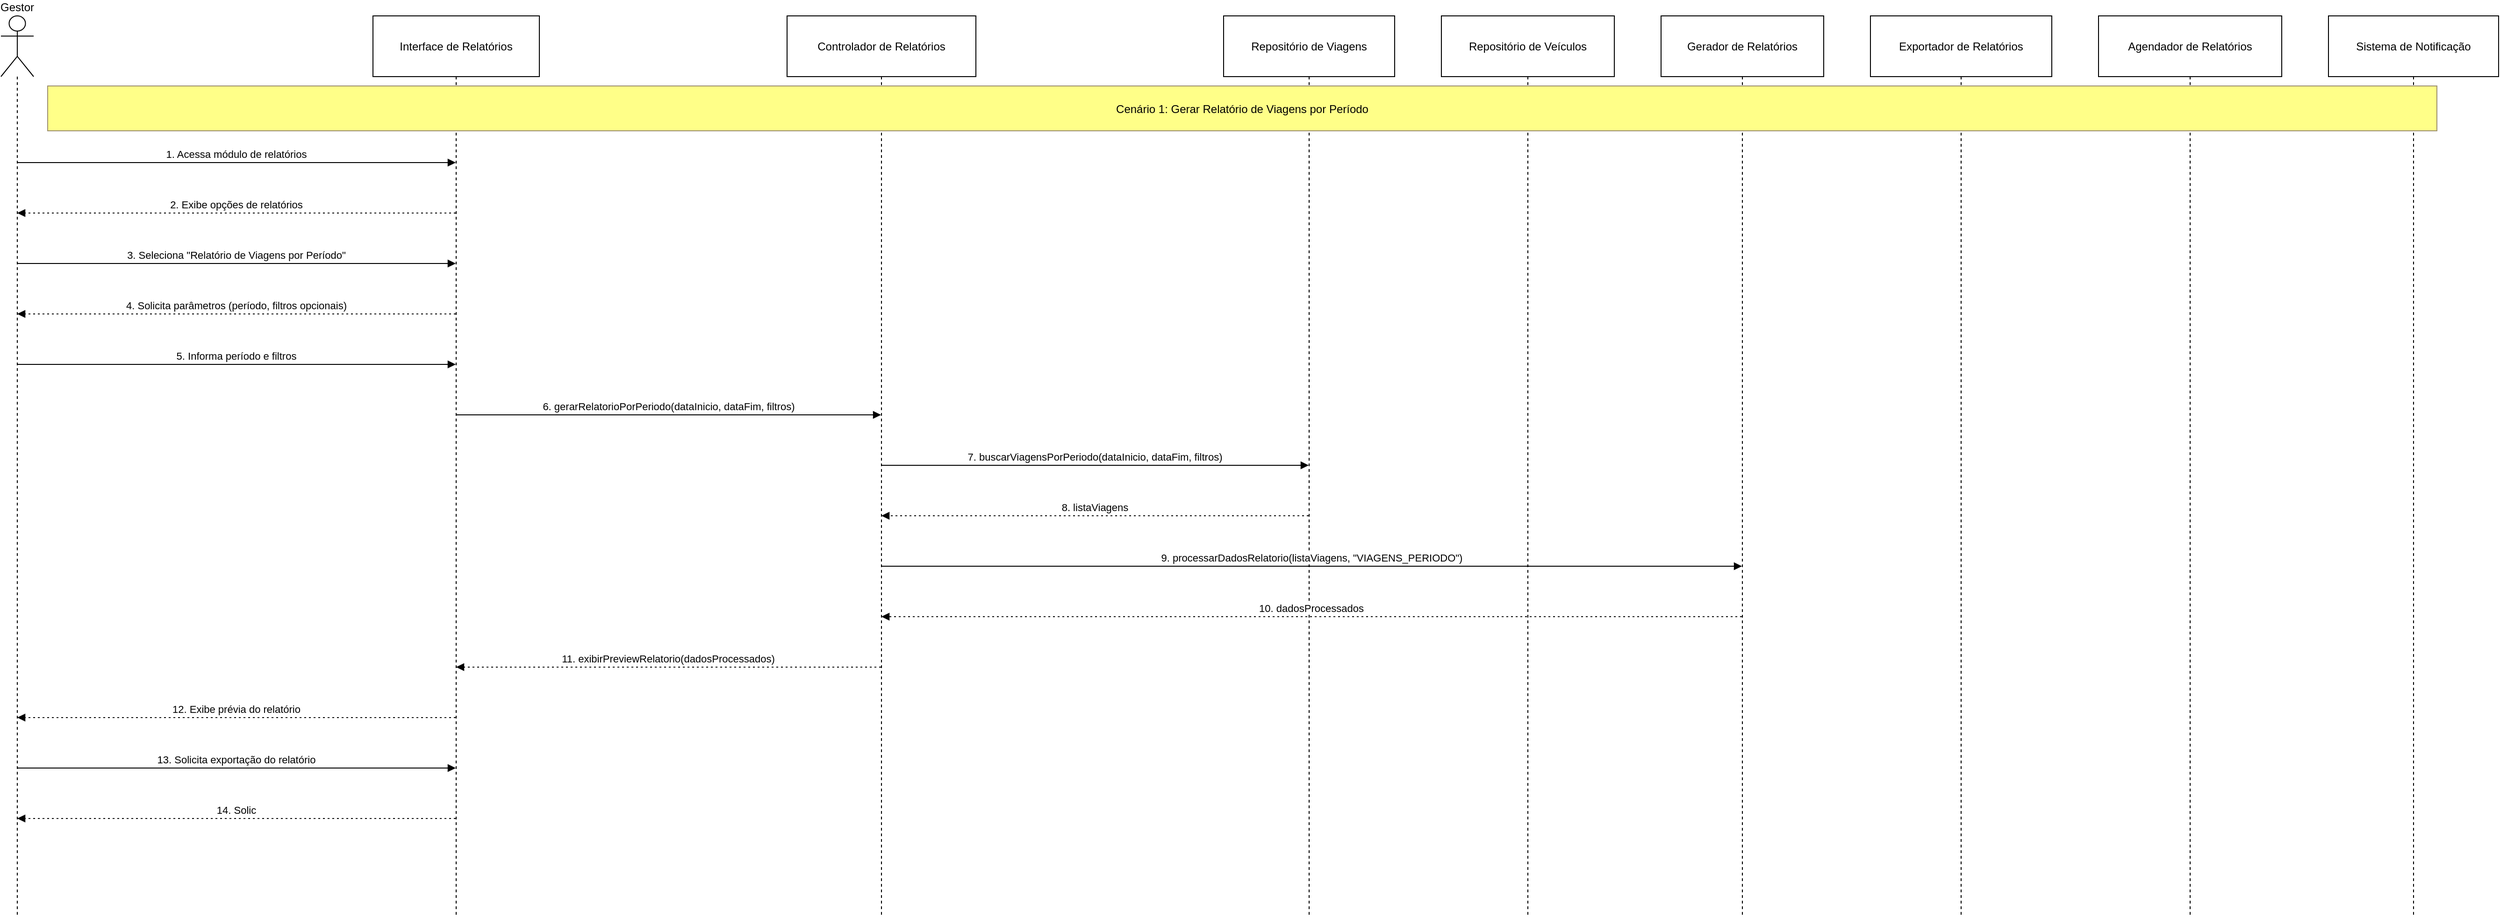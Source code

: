 <mxfile version="27.0.6">
  <diagram name="Página-1" id="vUDqokcMahpCM9yWsWyS">
    <mxGraphModel grid="1" page="1" gridSize="10" guides="1" tooltips="1" connect="1" arrows="1" fold="1" pageScale="1" pageWidth="827" pageHeight="1169" math="0" shadow="0">
      <root>
        <mxCell id="0" />
        <mxCell id="1" parent="0" />
        <mxCell id="77SrRc1TGKSff_I8X4Ur-1" value="Gestor" style="shape=umlLifeline;perimeter=lifelinePerimeter;whiteSpace=wrap;container=1;dropTarget=0;collapsible=0;recursiveResize=0;outlineConnect=0;portConstraint=eastwest;newEdgeStyle={&quot;edgeStyle&quot;:&quot;elbowEdgeStyle&quot;,&quot;elbow&quot;:&quot;vertical&quot;,&quot;curved&quot;:0,&quot;rounded&quot;:0};participant=umlActor;verticalAlign=bottom;labelPosition=center;verticalLabelPosition=top;align=center;size=65;" vertex="1" parent="1">
          <mxGeometry x="20" y="20" width="35" height="964" as="geometry" />
        </mxCell>
        <mxCell id="77SrRc1TGKSff_I8X4Ur-2" value="Interface de Relatórios" style="shape=umlLifeline;perimeter=lifelinePerimeter;whiteSpace=wrap;container=1;dropTarget=0;collapsible=0;recursiveResize=0;outlineConnect=0;portConstraint=eastwest;newEdgeStyle={&quot;edgeStyle&quot;:&quot;elbowEdgeStyle&quot;,&quot;elbow&quot;:&quot;vertical&quot;,&quot;curved&quot;:0,&quot;rounded&quot;:0};size=65;" vertex="1" parent="1">
          <mxGeometry x="418" y="20" width="178" height="964" as="geometry" />
        </mxCell>
        <mxCell id="77SrRc1TGKSff_I8X4Ur-3" value="Controlador de Relatórios" style="shape=umlLifeline;perimeter=lifelinePerimeter;whiteSpace=wrap;container=1;dropTarget=0;collapsible=0;recursiveResize=0;outlineConnect=0;portConstraint=eastwest;newEdgeStyle={&quot;edgeStyle&quot;:&quot;elbowEdgeStyle&quot;,&quot;elbow&quot;:&quot;vertical&quot;,&quot;curved&quot;:0,&quot;rounded&quot;:0};size=65;" vertex="1" parent="1">
          <mxGeometry x="861" y="20" width="202" height="964" as="geometry" />
        </mxCell>
        <mxCell id="77SrRc1TGKSff_I8X4Ur-4" value="Repositório de Viagens" style="shape=umlLifeline;perimeter=lifelinePerimeter;whiteSpace=wrap;container=1;dropTarget=0;collapsible=0;recursiveResize=0;outlineConnect=0;portConstraint=eastwest;newEdgeStyle={&quot;edgeStyle&quot;:&quot;elbowEdgeStyle&quot;,&quot;elbow&quot;:&quot;vertical&quot;,&quot;curved&quot;:0,&quot;rounded&quot;:0};size=65;" vertex="1" parent="1">
          <mxGeometry x="1328" y="20" width="183" height="964" as="geometry" />
        </mxCell>
        <mxCell id="77SrRc1TGKSff_I8X4Ur-5" value="Repositório de Veículos" style="shape=umlLifeline;perimeter=lifelinePerimeter;whiteSpace=wrap;container=1;dropTarget=0;collapsible=0;recursiveResize=0;outlineConnect=0;portConstraint=eastwest;newEdgeStyle={&quot;edgeStyle&quot;:&quot;elbowEdgeStyle&quot;,&quot;elbow&quot;:&quot;vertical&quot;,&quot;curved&quot;:0,&quot;rounded&quot;:0};size=65;" vertex="1" parent="1">
          <mxGeometry x="1561" y="20" width="185" height="964" as="geometry" />
        </mxCell>
        <mxCell id="77SrRc1TGKSff_I8X4Ur-6" value="Gerador de Relatórios" style="shape=umlLifeline;perimeter=lifelinePerimeter;whiteSpace=wrap;container=1;dropTarget=0;collapsible=0;recursiveResize=0;outlineConnect=0;portConstraint=eastwest;newEdgeStyle={&quot;edgeStyle&quot;:&quot;elbowEdgeStyle&quot;,&quot;elbow&quot;:&quot;vertical&quot;,&quot;curved&quot;:0,&quot;rounded&quot;:0};size=65;" vertex="1" parent="1">
          <mxGeometry x="1796" y="20" width="174" height="964" as="geometry" />
        </mxCell>
        <mxCell id="77SrRc1TGKSff_I8X4Ur-7" value="Exportador de Relatórios" style="shape=umlLifeline;perimeter=lifelinePerimeter;whiteSpace=wrap;container=1;dropTarget=0;collapsible=0;recursiveResize=0;outlineConnect=0;portConstraint=eastwest;newEdgeStyle={&quot;edgeStyle&quot;:&quot;elbowEdgeStyle&quot;,&quot;elbow&quot;:&quot;vertical&quot;,&quot;curved&quot;:0,&quot;rounded&quot;:0};size=65;" vertex="1" parent="1">
          <mxGeometry x="2020" y="20" width="194" height="964" as="geometry" />
        </mxCell>
        <mxCell id="77SrRc1TGKSff_I8X4Ur-8" value="Agendador de Relatórios" style="shape=umlLifeline;perimeter=lifelinePerimeter;whiteSpace=wrap;container=1;dropTarget=0;collapsible=0;recursiveResize=0;outlineConnect=0;portConstraint=eastwest;newEdgeStyle={&quot;edgeStyle&quot;:&quot;elbowEdgeStyle&quot;,&quot;elbow&quot;:&quot;vertical&quot;,&quot;curved&quot;:0,&quot;rounded&quot;:0};size=65;" vertex="1" parent="1">
          <mxGeometry x="2264" y="20" width="196" height="964" as="geometry" />
        </mxCell>
        <mxCell id="77SrRc1TGKSff_I8X4Ur-9" value="Sistema de Notificação" style="shape=umlLifeline;perimeter=lifelinePerimeter;whiteSpace=wrap;container=1;dropTarget=0;collapsible=0;recursiveResize=0;outlineConnect=0;portConstraint=eastwest;newEdgeStyle={&quot;edgeStyle&quot;:&quot;elbowEdgeStyle&quot;,&quot;elbow&quot;:&quot;vertical&quot;,&quot;curved&quot;:0,&quot;rounded&quot;:0};size=65;" vertex="1" parent="1">
          <mxGeometry x="2510" y="20" width="182" height="964" as="geometry" />
        </mxCell>
        <mxCell id="77SrRc1TGKSff_I8X4Ur-10" value="1. Acessa módulo de relatórios" style="verticalAlign=bottom;edgeStyle=elbowEdgeStyle;elbow=vertical;curved=0;rounded=0;endArrow=block;" edge="1" parent="1" source="77SrRc1TGKSff_I8X4Ur-1" target="77SrRc1TGKSff_I8X4Ur-2">
          <mxGeometry relative="1" as="geometry">
            <Array as="points">
              <mxPoint x="310" y="177" />
            </Array>
          </mxGeometry>
        </mxCell>
        <mxCell id="77SrRc1TGKSff_I8X4Ur-11" value="2. Exibe opções de relatórios" style="verticalAlign=bottom;edgeStyle=elbowEdgeStyle;elbow=vertical;curved=0;rounded=0;dashed=1;dashPattern=2 3;endArrow=block;" edge="1" parent="1" source="77SrRc1TGKSff_I8X4Ur-2" target="77SrRc1TGKSff_I8X4Ur-1">
          <mxGeometry relative="1" as="geometry">
            <Array as="points">
              <mxPoint x="313" y="231" />
            </Array>
          </mxGeometry>
        </mxCell>
        <mxCell id="77SrRc1TGKSff_I8X4Ur-12" value="3. Seleciona &quot;Relatório de Viagens por Período&quot;" style="verticalAlign=bottom;edgeStyle=elbowEdgeStyle;elbow=vertical;curved=0;rounded=0;endArrow=block;" edge="1" parent="1" source="77SrRc1TGKSff_I8X4Ur-1" target="77SrRc1TGKSff_I8X4Ur-2">
          <mxGeometry relative="1" as="geometry">
            <Array as="points">
              <mxPoint x="310" y="285" />
            </Array>
          </mxGeometry>
        </mxCell>
        <mxCell id="77SrRc1TGKSff_I8X4Ur-13" value="4. Solicita parâmetros (período, filtros opcionais)" style="verticalAlign=bottom;edgeStyle=elbowEdgeStyle;elbow=vertical;curved=0;rounded=0;dashed=1;dashPattern=2 3;endArrow=block;" edge="1" parent="1" source="77SrRc1TGKSff_I8X4Ur-2" target="77SrRc1TGKSff_I8X4Ur-1">
          <mxGeometry relative="1" as="geometry">
            <Array as="points">
              <mxPoint x="313" y="339" />
            </Array>
          </mxGeometry>
        </mxCell>
        <mxCell id="77SrRc1TGKSff_I8X4Ur-14" value="5. Informa período e filtros" style="verticalAlign=bottom;edgeStyle=elbowEdgeStyle;elbow=vertical;curved=0;rounded=0;endArrow=block;" edge="1" parent="1" source="77SrRc1TGKSff_I8X4Ur-1" target="77SrRc1TGKSff_I8X4Ur-2">
          <mxGeometry relative="1" as="geometry">
            <Array as="points">
              <mxPoint x="310" y="393" />
            </Array>
          </mxGeometry>
        </mxCell>
        <mxCell id="77SrRc1TGKSff_I8X4Ur-15" value="6. gerarRelatorioPorPeriodo(dataInicio, dataFim, filtros)" style="verticalAlign=bottom;edgeStyle=elbowEdgeStyle;elbow=vertical;curved=0;rounded=0;endArrow=block;" edge="1" parent="1" source="77SrRc1TGKSff_I8X4Ur-2" target="77SrRc1TGKSff_I8X4Ur-3">
          <mxGeometry relative="1" as="geometry">
            <Array as="points">
              <mxPoint x="743" y="447" />
            </Array>
          </mxGeometry>
        </mxCell>
        <mxCell id="77SrRc1TGKSff_I8X4Ur-16" value="7. buscarViagensPorPeriodo(dataInicio, dataFim, filtros)" style="verticalAlign=bottom;edgeStyle=elbowEdgeStyle;elbow=vertical;curved=0;rounded=0;endArrow=block;" edge="1" parent="1" source="77SrRc1TGKSff_I8X4Ur-3" target="77SrRc1TGKSff_I8X4Ur-4">
          <mxGeometry relative="1" as="geometry">
            <Array as="points">
              <mxPoint x="1199" y="501" />
            </Array>
          </mxGeometry>
        </mxCell>
        <mxCell id="77SrRc1TGKSff_I8X4Ur-17" value="8. listaViagens" style="verticalAlign=bottom;edgeStyle=elbowEdgeStyle;elbow=vertical;curved=0;rounded=0;dashed=1;dashPattern=2 3;endArrow=block;" edge="1" parent="1" source="77SrRc1TGKSff_I8X4Ur-4" target="77SrRc1TGKSff_I8X4Ur-3">
          <mxGeometry relative="1" as="geometry">
            <Array as="points">
              <mxPoint x="1202" y="555" />
            </Array>
          </mxGeometry>
        </mxCell>
        <mxCell id="77SrRc1TGKSff_I8X4Ur-18" value="9. processarDadosRelatorio(listaViagens, &quot;VIAGENS_PERIODO&quot;)" style="verticalAlign=bottom;edgeStyle=elbowEdgeStyle;elbow=vertical;curved=0;rounded=0;endArrow=block;" edge="1" parent="1" source="77SrRc1TGKSff_I8X4Ur-3" target="77SrRc1TGKSff_I8X4Ur-6">
          <mxGeometry relative="1" as="geometry">
            <Array as="points">
              <mxPoint x="1431" y="609" />
            </Array>
          </mxGeometry>
        </mxCell>
        <mxCell id="77SrRc1TGKSff_I8X4Ur-19" value="10. dadosProcessados" style="verticalAlign=bottom;edgeStyle=elbowEdgeStyle;elbow=vertical;curved=0;rounded=0;dashed=1;dashPattern=2 3;endArrow=block;" edge="1" parent="1" source="77SrRc1TGKSff_I8X4Ur-6" target="77SrRc1TGKSff_I8X4Ur-3">
          <mxGeometry relative="1" as="geometry">
            <Array as="points">
              <mxPoint x="1434" y="663" />
            </Array>
          </mxGeometry>
        </mxCell>
        <mxCell id="77SrRc1TGKSff_I8X4Ur-20" value="11. exibirPreviewRelatorio(dadosProcessados)" style="verticalAlign=bottom;edgeStyle=elbowEdgeStyle;elbow=vertical;curved=0;rounded=0;dashed=1;dashPattern=2 3;endArrow=block;" edge="1" parent="1" source="77SrRc1TGKSff_I8X4Ur-3" target="77SrRc1TGKSff_I8X4Ur-2">
          <mxGeometry relative="1" as="geometry">
            <Array as="points">
              <mxPoint x="746" y="717" />
            </Array>
          </mxGeometry>
        </mxCell>
        <mxCell id="77SrRc1TGKSff_I8X4Ur-21" value="12. Exibe prévia do relatório" style="verticalAlign=bottom;edgeStyle=elbowEdgeStyle;elbow=vertical;curved=0;rounded=0;dashed=1;dashPattern=2 3;endArrow=block;" edge="1" parent="1" source="77SrRc1TGKSff_I8X4Ur-2" target="77SrRc1TGKSff_I8X4Ur-1">
          <mxGeometry relative="1" as="geometry">
            <Array as="points">
              <mxPoint x="313" y="771" />
            </Array>
          </mxGeometry>
        </mxCell>
        <mxCell id="77SrRc1TGKSff_I8X4Ur-22" value="13. Solicita exportação do relatório" style="verticalAlign=bottom;edgeStyle=elbowEdgeStyle;elbow=vertical;curved=0;rounded=0;endArrow=block;" edge="1" parent="1" source="77SrRc1TGKSff_I8X4Ur-1" target="77SrRc1TGKSff_I8X4Ur-2">
          <mxGeometry relative="1" as="geometry">
            <Array as="points">
              <mxPoint x="310" y="825" />
            </Array>
          </mxGeometry>
        </mxCell>
        <mxCell id="77SrRc1TGKSff_I8X4Ur-23" value="14. Solic" style="verticalAlign=bottom;edgeStyle=elbowEdgeStyle;elbow=vertical;curved=0;rounded=0;dashed=1;dashPattern=2 3;endArrow=block;" edge="1" parent="1" source="77SrRc1TGKSff_I8X4Ur-2" target="77SrRc1TGKSff_I8X4Ur-1">
          <mxGeometry x="-0.0" relative="1" as="geometry">
            <Array as="points">
              <mxPoint x="313" y="879" />
            </Array>
            <mxPoint as="offset" />
          </mxGeometry>
        </mxCell>
        <mxCell id="77SrRc1TGKSff_I8X4Ur-24" value="Cenário 1: Gerar Relatório de Viagens por Período" style="fillColor=#ffff88;strokeColor=#9E916F;" vertex="1" parent="1">
          <mxGeometry x="70" y="95" width="2556" height="48" as="geometry" />
        </mxCell>
      </root>
    </mxGraphModel>
  </diagram>
</mxfile>
